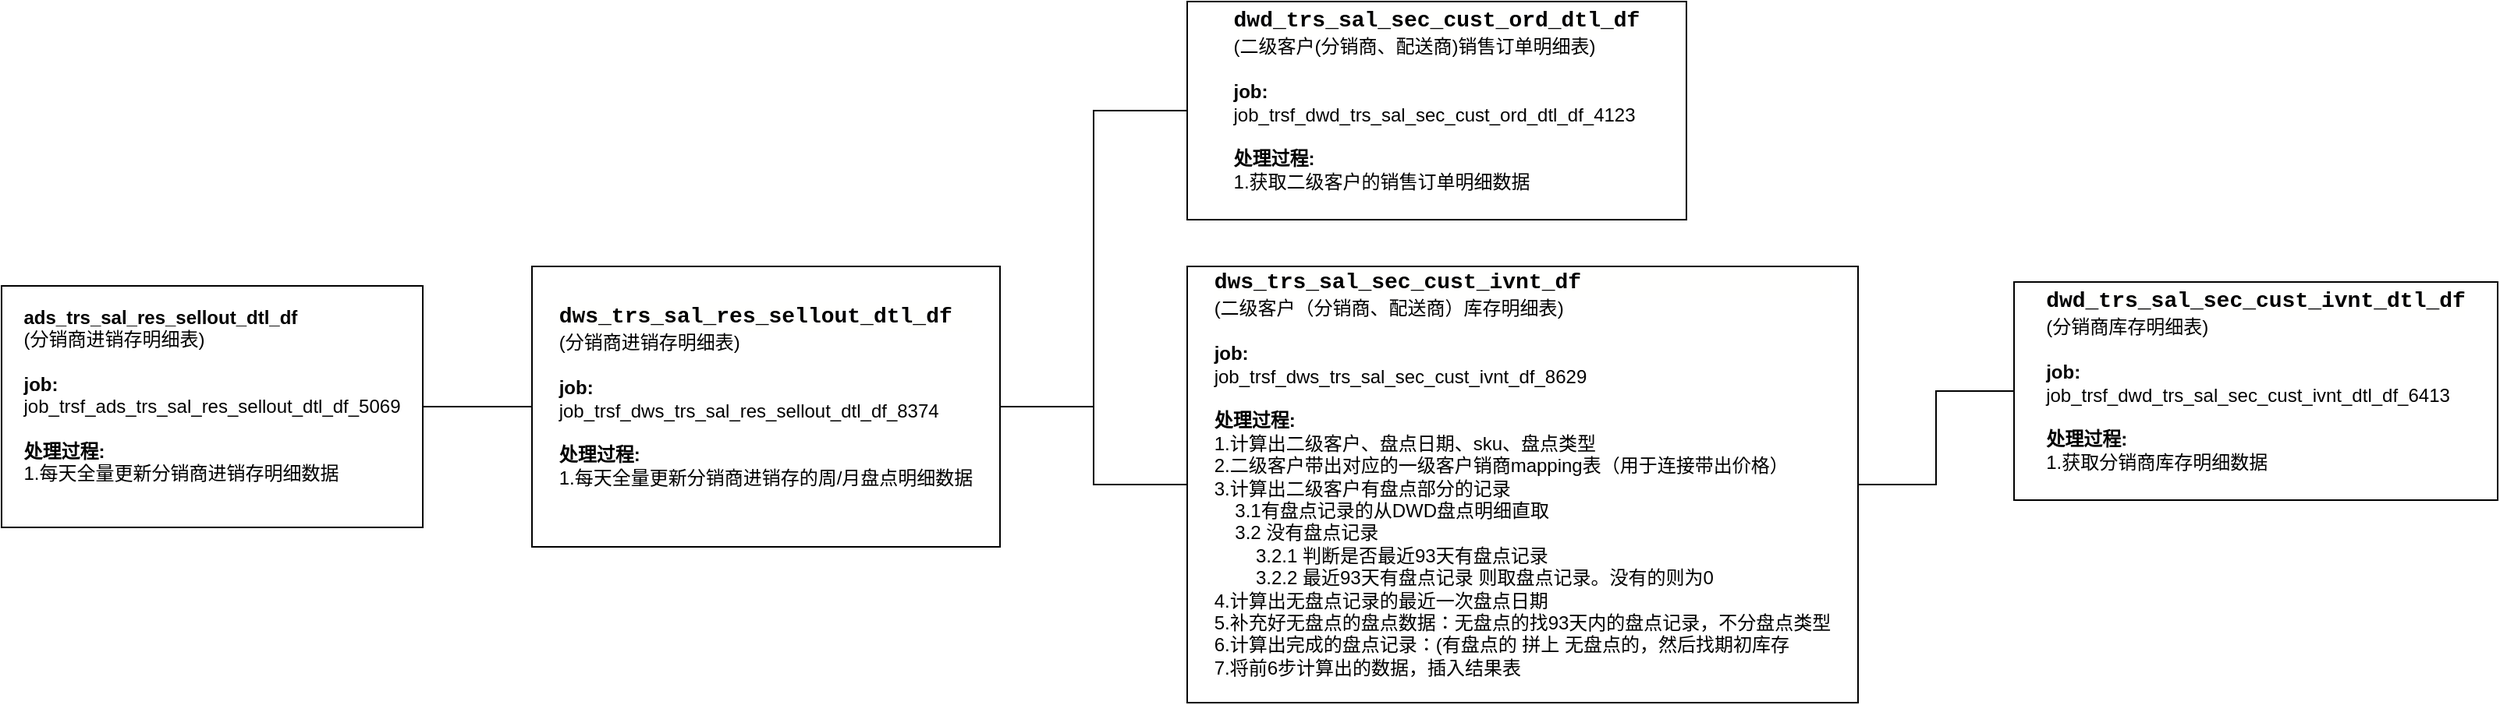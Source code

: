 <mxfile version="22.1.21" type="device" pages="2">
  <diagram id="eo8aUyHeOUH-B8IR_AWz" name="第 2 页">
    <mxGraphModel dx="2501" dy="780" grid="1" gridSize="10" guides="1" tooltips="1" connect="1" arrows="1" fold="1" page="1" pageScale="1" pageWidth="827" pageHeight="1169" math="0" shadow="0">
      <root>
        <mxCell id="0" />
        <mxCell id="1" parent="0" />
        <mxCell id="nkBGkOsbmCvhORCx466J-2" value="" style="edgeStyle=elbowEdgeStyle;rounded=0;orthogonalLoop=1;jettySize=auto;html=1;elbow=horizontal;startArrow=none;endArrow=none;" edge="1" parent="1" source="eoANN8R2HbQMCdnrzz6L-1" target="nkBGkOsbmCvhORCx466J-1">
          <mxGeometry relative="1" as="geometry" />
        </mxCell>
        <UserObject label="&lt;div style=&quot;text-align: left;&quot;&gt;&lt;b&gt;ads_trs_sal_res_sellout_dtl_df&lt;/b&gt;&lt;br&gt;&lt;/div&gt;&lt;div style=&quot;text-align: left;&quot;&gt;(分销商进销存明细表&lt;span style=&quot;background-color: initial;&quot;&gt;)&lt;/span&gt;&lt;br&gt;&lt;/div&gt;&lt;div style=&quot;text-align: left;&quot;&gt;&lt;br&gt;&lt;/div&gt;&lt;div style=&quot;text-align: left;&quot;&gt;&lt;b style=&quot;background-color: initial;&quot;&gt;job:&lt;/b&gt;&lt;/div&gt;&lt;div style=&quot;text-align: left;&quot;&gt;job_trsf_ads_trs_sal_res_sellout_dtl_df_5069&lt;br&gt;&lt;/div&gt;&lt;div style=&quot;text-align: left;&quot;&gt;&lt;br&gt;&lt;/div&gt;&lt;div style=&quot;font-weight: bold; text-align: left;&quot;&gt;&lt;b style=&quot;background-color: initial;&quot;&gt;处理过程:&lt;/b&gt;&lt;/div&gt;&lt;div style=&quot;text-align: left;&quot;&gt;1.每天全量更新分销商进销存明细数据&lt;/div&gt;&lt;div style=&quot;text-align: left;&quot;&gt;&lt;br&gt;&lt;/div&gt;" treeRoot="1" id="eoANN8R2HbQMCdnrzz6L-1">
          <mxCell style="whiteSpace=wrap;html=1;align=center;treeFolding=1;treeMoving=1;newEdgeStyle={&quot;edgeStyle&quot;:&quot;elbowEdgeStyle&quot;,&quot;startArrow&quot;:&quot;none&quot;,&quot;endArrow&quot;:&quot;none&quot;};" vertex="1" parent="1">
            <mxGeometry x="-150" y="262.5" width="270" height="155" as="geometry" />
          </mxCell>
        </UserObject>
        <mxCell id="nkBGkOsbmCvhORCx466J-4" value="" style="edgeStyle=elbowEdgeStyle;rounded=0;orthogonalLoop=1;jettySize=auto;html=1;elbow=horizontal;startArrow=none;endArrow=none;" edge="1" parent="1" source="nkBGkOsbmCvhORCx466J-1" target="nkBGkOsbmCvhORCx466J-3">
          <mxGeometry relative="1" as="geometry" />
        </mxCell>
        <mxCell id="nkBGkOsbmCvhORCx466J-8" style="edgeStyle=elbowEdgeStyle;rounded=0;orthogonalLoop=1;jettySize=auto;html=1;startArrow=none;endArrow=none;exitX=1;exitY=0.5;exitDx=0;exitDy=0;" edge="1" parent="1" source="nkBGkOsbmCvhORCx466J-1" target="nkBGkOsbmCvhORCx466J-5">
          <mxGeometry relative="1" as="geometry" />
        </mxCell>
        <UserObject label="&lt;div style=&quot;text-align: left;&quot;&gt;&lt;div style=&quot;background-color: rgb(255, 255, 254); font-family: Consolas, &amp;quot;Courier New&amp;quot;, monospace; font-size: 14px; line-height: 19px;&quot;&gt;&lt;b&gt;dws_trs_sal_res_sellout_dtl_df&lt;/b&gt;&lt;/div&gt;&lt;/div&gt;&lt;div style=&quot;text-align: left;&quot;&gt;(分销商进销存明细表&lt;span style=&quot;background-color: initial;&quot;&gt;)&lt;/span&gt;&lt;br&gt;&lt;/div&gt;&lt;div style=&quot;text-align: left;&quot;&gt;&lt;br&gt;&lt;/div&gt;&lt;div style=&quot;text-align: left;&quot;&gt;&lt;b style=&quot;background-color: initial;&quot;&gt;job:&lt;/b&gt;&lt;/div&gt;&lt;div style=&quot;text-align: left;&quot;&gt;job_trsf_dws_trs_sal_res_sellout_dtl_df_8374&lt;br&gt;&lt;/div&gt;&lt;div style=&quot;text-align: left;&quot;&gt;&lt;br&gt;&lt;/div&gt;&lt;div style=&quot;font-weight: bold; text-align: left;&quot;&gt;&lt;b style=&quot;background-color: initial;&quot;&gt;处理过程:&lt;/b&gt;&lt;/div&gt;&lt;div style=&quot;text-align: left;&quot;&gt;1.每天全量更新分销商进销存的周/月盘点明细数据&lt;/div&gt;&lt;div style=&quot;text-align: left;&quot;&gt;&lt;br&gt;&lt;/div&gt;" treeRoot="1" id="nkBGkOsbmCvhORCx466J-1">
          <mxCell style="whiteSpace=wrap;html=1;align=center;treeFolding=1;treeMoving=1;newEdgeStyle={&quot;edgeStyle&quot;:&quot;elbowEdgeStyle&quot;,&quot;startArrow&quot;:&quot;none&quot;,&quot;endArrow&quot;:&quot;none&quot;};" vertex="1" parent="1">
            <mxGeometry x="190" y="250" width="300" height="180" as="geometry" />
          </mxCell>
        </UserObject>
        <UserObject label="&lt;div style=&quot;text-align: left;&quot;&gt;&lt;div style=&quot;background-color: rgb(255, 255, 254); font-family: Consolas, &amp;quot;Courier New&amp;quot;, monospace; font-size: 14px; line-height: 19px;&quot;&gt;&lt;div style=&quot;line-height: 19px;&quot;&gt;&lt;b&gt;dwd_trs_sal_sec_cust_ord_dtl_df&lt;/b&gt;&lt;/div&gt;&lt;/div&gt;&lt;/div&gt;&lt;div style=&quot;text-align: left;&quot;&gt;(二级客户(分销商、配送商)销售订单明细表&lt;span style=&quot;background-color: initial;&quot;&gt;)&lt;/span&gt;&lt;br&gt;&lt;/div&gt;&lt;div style=&quot;text-align: left;&quot;&gt;&lt;br&gt;&lt;/div&gt;&lt;div style=&quot;text-align: left;&quot;&gt;&lt;b style=&quot;background-color: initial;&quot;&gt;job:&lt;/b&gt;&lt;/div&gt;&lt;div style=&quot;text-align: left;&quot;&gt;job_trsf_dwd_trs_sal_sec_cust_ord_dtl_df_4123&lt;br&gt;&lt;/div&gt;&lt;div style=&quot;text-align: left;&quot;&gt;&lt;br&gt;&lt;/div&gt;&lt;div style=&quot;font-weight: bold; text-align: left;&quot;&gt;&lt;b style=&quot;background-color: initial;&quot;&gt;处理过程:&lt;/b&gt;&lt;/div&gt;&lt;div style=&quot;text-align: left;&quot;&gt;1.获取二级客户的销售订单明细数据&lt;/div&gt;&lt;div style=&quot;text-align: left;&quot;&gt;&lt;br&gt;&lt;/div&gt;" treeRoot="1" id="nkBGkOsbmCvhORCx466J-3">
          <mxCell style="whiteSpace=wrap;html=1;align=center;treeFolding=1;treeMoving=1;newEdgeStyle={&quot;edgeStyle&quot;:&quot;elbowEdgeStyle&quot;,&quot;startArrow&quot;:&quot;none&quot;,&quot;endArrow&quot;:&quot;none&quot;};" vertex="1" parent="1">
            <mxGeometry x="610" y="80" width="320" height="140" as="geometry" />
          </mxCell>
        </UserObject>
        <mxCell id="nkBGkOsbmCvhORCx466J-10" value="" style="edgeStyle=elbowEdgeStyle;rounded=0;orthogonalLoop=1;jettySize=auto;html=1;elbow=horizontal;startArrow=none;endArrow=none;" edge="1" parent="1" source="nkBGkOsbmCvhORCx466J-5" target="nkBGkOsbmCvhORCx466J-9">
          <mxGeometry relative="1" as="geometry" />
        </mxCell>
        <UserObject label="&lt;div style=&quot;text-align: left;&quot;&gt;&lt;div style=&quot;background-color: rgb(255, 255, 254); font-family: Consolas, &amp;quot;Courier New&amp;quot;, monospace; font-size: 14px; line-height: 19px;&quot;&gt;&lt;div style=&quot;line-height: 19px;&quot;&gt;&lt;b&gt;dws_trs_sal_sec_cust_ivnt_df&lt;/b&gt;&lt;/div&gt;&lt;/div&gt;&lt;/div&gt;&lt;div style=&quot;text-align: left;&quot;&gt;(二级客户（分销商、配送商）库存明细表&lt;span style=&quot;background-color: initial;&quot;&gt;)&lt;/span&gt;&lt;br&gt;&lt;/div&gt;&lt;div style=&quot;text-align: left;&quot;&gt;&lt;br&gt;&lt;/div&gt;&lt;div style=&quot;text-align: left;&quot;&gt;&lt;b style=&quot;background-color: initial;&quot;&gt;job:&lt;/b&gt;&lt;/div&gt;&lt;div style=&quot;text-align: left;&quot;&gt;job_trsf_dws_trs_sal_sec_cust_ivnt_df_8629&lt;br&gt;&lt;/div&gt;&lt;div style=&quot;text-align: left;&quot;&gt;&lt;br&gt;&lt;/div&gt;&lt;div style=&quot;font-weight: bold; text-align: left;&quot;&gt;&lt;b style=&quot;background-color: initial;&quot;&gt;处理过程:&lt;/b&gt;&lt;/div&gt;&lt;div style=&quot;text-align: left;&quot;&gt;1.计算出二级客户、盘点日期、sku、盘点类型&lt;/div&gt;&lt;div style=&quot;text-align: left;&quot;&gt;2.二级客户带出对应的一级客户销商mapping表（用于连接带出价格）&lt;/div&gt;&lt;div style=&quot;text-align: left;&quot;&gt;3.计算出二级客户有盘点部分的记录&lt;/div&gt;&lt;div style=&quot;text-align: left;&quot;&gt;&amp;nbsp; &amp;nbsp; 3.1有盘点记录的从DWD盘点明细直取&lt;/div&gt;&lt;div style=&quot;text-align: left;&quot;&gt;&amp;nbsp; &amp;nbsp; 3.2 没有盘点记录&lt;/div&gt;&lt;div style=&quot;text-align: left;&quot;&gt;&amp;nbsp; &amp;nbsp; &amp;nbsp; &amp;nbsp; 3.2.1&amp;nbsp;判断是否最近93天有盘点记录&lt;/div&gt;&lt;div style=&quot;text-align: left;&quot;&gt;&amp;nbsp; &amp;nbsp; &amp;nbsp; &amp;nbsp; 3.2.2&amp;nbsp;最近93天有盘点记录&amp;nbsp;则取盘点记录。没有的则为0&lt;/div&gt;&lt;div style=&quot;text-align: left;&quot;&gt;4.计算出无盘点记录的最近一次盘点日期&lt;/div&gt;&lt;div style=&quot;text-align: left;&quot;&gt;5.补充好无盘点的盘点数据：无盘点的找93天内的盘点记录，不分盘点类型&lt;/div&gt;&lt;div style=&quot;text-align: left;&quot;&gt;6.计算出完成的盘点记录：(有盘点的&amp;nbsp;拼上&amp;nbsp;无盘点的，然后找期初库存&lt;/div&gt;&lt;div style=&quot;text-align: left;&quot;&gt;7.将前6步计算出的数据，插入结果表&lt;/div&gt;&lt;div style=&quot;text-align: left;&quot;&gt;&lt;br&gt;&lt;/div&gt;" treeRoot="1" id="nkBGkOsbmCvhORCx466J-5">
          <mxCell style="whiteSpace=wrap;html=1;align=center;treeFolding=1;treeMoving=1;newEdgeStyle={&quot;edgeStyle&quot;:&quot;elbowEdgeStyle&quot;,&quot;startArrow&quot;:&quot;none&quot;,&quot;endArrow&quot;:&quot;none&quot;};" vertex="1" parent="1">
            <mxGeometry x="610" y="250" width="430" height="280" as="geometry" />
          </mxCell>
        </UserObject>
        <UserObject label="&lt;div style=&quot;text-align: left;&quot;&gt;&lt;div style=&quot;background-color: rgb(255, 255, 254); font-family: Consolas, &amp;quot;Courier New&amp;quot;, monospace; font-size: 14px; line-height: 19px;&quot;&gt;&lt;div style=&quot;line-height: 19px;&quot;&gt;&lt;div style=&quot;line-height: 19px;&quot;&gt;&lt;b&gt;dwd_trs_sal_sec_cust_ivnt_dtl_df&lt;/b&gt;&lt;/div&gt;&lt;/div&gt;&lt;/div&gt;&lt;/div&gt;&lt;div style=&quot;text-align: left;&quot;&gt;(分销商库存明细表&lt;span style=&quot;background-color: initial;&quot;&gt;)&lt;/span&gt;&lt;br&gt;&lt;/div&gt;&lt;div style=&quot;text-align: left;&quot;&gt;&lt;br&gt;&lt;/div&gt;&lt;div style=&quot;text-align: left;&quot;&gt;&lt;b style=&quot;background-color: initial;&quot;&gt;job:&lt;/b&gt;&lt;/div&gt;&lt;div style=&quot;text-align: left;&quot;&gt;job_trsf_dwd_trs_sal_sec_cust_ivnt_dtl_df_6413&lt;br&gt;&lt;/div&gt;&lt;div style=&quot;text-align: left;&quot;&gt;&lt;br&gt;&lt;/div&gt;&lt;div style=&quot;font-weight: bold; text-align: left;&quot;&gt;&lt;b style=&quot;background-color: initial;&quot;&gt;处理过程:&lt;/b&gt;&lt;/div&gt;&lt;div style=&quot;text-align: left;&quot;&gt;1.获取分销商库存明细数据&lt;/div&gt;&lt;div style=&quot;text-align: left;&quot;&gt;&lt;br&gt;&lt;/div&gt;" treeRoot="1" id="nkBGkOsbmCvhORCx466J-9">
          <mxCell style="whiteSpace=wrap;html=1;align=center;treeFolding=1;treeMoving=1;newEdgeStyle={&quot;edgeStyle&quot;:&quot;elbowEdgeStyle&quot;,&quot;startArrow&quot;:&quot;none&quot;,&quot;endArrow&quot;:&quot;none&quot;};" vertex="1" parent="1">
            <mxGeometry x="1140" y="260" width="310" height="140" as="geometry" />
          </mxCell>
        </UserObject>
      </root>
    </mxGraphModel>
  </diagram>
  <diagram id="_9YURZNCWBRC0vyWyw2p" name="第 3 页">
    <mxGraphModel dx="2501" dy="780" grid="1" gridSize="10" guides="1" tooltips="1" connect="1" arrows="1" fold="1" page="1" pageScale="1" pageWidth="827" pageHeight="1169" math="0" shadow="0">
      <root>
        <mxCell id="0" />
        <mxCell id="1" parent="0" />
        <mxCell id="EZ1w0V31XxUtIMNnz39c-3" value="" style="edgeStyle=elbowEdgeStyle;rounded=0;orthogonalLoop=1;jettySize=auto;html=1;elbow=horizontal;startArrow=none;endArrow=none;" edge="1" parent="1" source="EZ1w0V31XxUtIMNnz39c-1" target="EZ1w0V31XxUtIMNnz39c-2">
          <mxGeometry relative="1" as="geometry" />
        </mxCell>
        <UserObject label="&lt;div style=&quot;text-align: left;&quot;&gt;&lt;b&gt;ads_trs_sal_res_acvy_df&lt;/b&gt;&lt;br&gt;&lt;/div&gt;&lt;div style=&quot;text-align: left;&quot;&gt;(分销商活跃情况汇总表&lt;span style=&quot;background-color: initial;&quot;&gt;)&lt;/span&gt;&lt;br&gt;&lt;/div&gt;&lt;div style=&quot;text-align: left;&quot;&gt;&lt;br&gt;&lt;/div&gt;&lt;div style=&quot;text-align: left;&quot;&gt;&lt;b style=&quot;background-color: initial;&quot;&gt;job:&lt;/b&gt;&lt;/div&gt;&lt;div style=&quot;text-align: left;&quot;&gt;job_trsf_ads_trs_sal_res_acvy_df_7026&lt;br&gt;&lt;/div&gt;&lt;div style=&quot;text-align: left;&quot;&gt;&lt;br&gt;&lt;/div&gt;&lt;div style=&quot;font-weight: bold; text-align: left;&quot;&gt;&lt;b style=&quot;background-color: initial;&quot;&gt;处理过程:&lt;/b&gt;&lt;/div&gt;&lt;div style=&quot;text-align: left;&quot;&gt;1.获取分销商活跃情况汇总数据&lt;/div&gt;&lt;div style=&quot;text-align: left;&quot;&gt;&lt;br&gt;&lt;/div&gt;" treeRoot="1" id="EZ1w0V31XxUtIMNnz39c-1">
          <mxCell style="whiteSpace=wrap;html=1;align=center;treeFolding=1;treeMoving=1;newEdgeStyle={&quot;edgeStyle&quot;:&quot;elbowEdgeStyle&quot;,&quot;startArrow&quot;:&quot;none&quot;,&quot;endArrow&quot;:&quot;none&quot;};" vertex="1" parent="1">
            <mxGeometry x="-390" y="210" width="280" height="155" as="geometry" />
          </mxCell>
        </UserObject>
        <mxCell id="EZ1w0V31XxUtIMNnz39c-5" value="" style="edgeStyle=elbowEdgeStyle;rounded=0;orthogonalLoop=1;jettySize=auto;html=1;elbow=horizontal;startArrow=none;endArrow=none;entryX=0;entryY=0.5;entryDx=0;entryDy=0;" edge="1" parent="1" source="EZ1w0V31XxUtIMNnz39c-2" target="B6NrTU1a6n8V-Rs-pER6-1">
          <mxGeometry relative="1" as="geometry">
            <mxPoint x="330" y="287.5" as="targetPoint" />
          </mxGeometry>
        </mxCell>
        <UserObject label="&lt;div style=&quot;text-align: left;&quot;&gt;&lt;div style=&quot;background-color: rgb(255, 255, 254); font-family: Consolas, &amp;quot;Courier New&amp;quot;, monospace; font-size: 14px; line-height: 19px;&quot;&gt;&lt;b&gt;dws_trs_sal_res_acvy_df&lt;/b&gt;&lt;/div&gt;&lt;/div&gt;&lt;div style=&quot;text-align: left;&quot;&gt;(分销商活跃情况汇总表&lt;span style=&quot;background-color: initial;&quot;&gt;)&lt;/span&gt;&lt;br&gt;&lt;/div&gt;&lt;div style=&quot;text-align: left;&quot;&gt;&lt;br&gt;&lt;/div&gt;&lt;div style=&quot;text-align: left;&quot;&gt;&lt;b style=&quot;background-color: initial;&quot;&gt;job:&lt;/b&gt;&lt;/div&gt;&lt;div style=&quot;text-align: left;&quot;&gt;job_trsf_dws_trs_sal_res_acvy_df_5573&lt;br&gt;&lt;/div&gt;&lt;div style=&quot;text-align: left;&quot;&gt;&lt;br&gt;&lt;/div&gt;&lt;div style=&quot;font-weight: bold; text-align: left;&quot;&gt;&lt;b style=&quot;background-color: initial;&quot;&gt;处理过程:&lt;/b&gt;&lt;/div&gt;&lt;div style=&quot;text-align: left;&quot;&gt;1.计算出二级客户类型为reseller下不同销售大区、地区、成本中心、办事处、客户组、片区下的盘点类型、分销商数量、活跃数的汇总数据&lt;/div&gt;&lt;div style=&quot;text-align: left;&quot;&gt;&lt;br&gt;&lt;/div&gt;" treeRoot="1" id="EZ1w0V31XxUtIMNnz39c-2">
          <mxCell style="whiteSpace=wrap;html=1;align=center;treeFolding=1;treeMoving=1;newEdgeStyle={&quot;edgeStyle&quot;:&quot;elbowEdgeStyle&quot;,&quot;startArrow&quot;:&quot;none&quot;,&quot;endArrow&quot;:&quot;none&quot;};" vertex="1" parent="1">
            <mxGeometry x="-30" y="210" width="280" height="155" as="geometry" />
          </mxCell>
        </UserObject>
        <UserObject label="&lt;div style=&quot;text-align: left;&quot;&gt;&lt;div style=&quot;background-color: rgb(255, 255, 254); font-family: Consolas, &amp;quot;Courier New&amp;quot;, monospace; font-size: 14px; line-height: 19px;&quot;&gt;&lt;div style=&quot;line-height: 19px;&quot;&gt;&lt;b&gt;dwd_trs_sal_sec_cust_ord_dtl_df&lt;/b&gt;&lt;/div&gt;&lt;/div&gt;&lt;/div&gt;&lt;div style=&quot;text-align: left;&quot;&gt;(二级客户(分销商、配送商)销售订单明细表&lt;span style=&quot;background-color: initial;&quot;&gt;)&lt;/span&gt;&lt;br&gt;&lt;/div&gt;&lt;div style=&quot;text-align: left;&quot;&gt;&lt;br&gt;&lt;/div&gt;&lt;div style=&quot;text-align: left;&quot;&gt;&lt;b style=&quot;background-color: initial;&quot;&gt;job:&lt;/b&gt;&lt;/div&gt;&lt;div style=&quot;text-align: left;&quot;&gt;job_trsf_dwd_trs_sal_sec_cust_ord_dtl_df_4123&lt;br&gt;&lt;/div&gt;&lt;div style=&quot;text-align: left;&quot;&gt;&lt;br&gt;&lt;/div&gt;&lt;div style=&quot;font-weight: bold; text-align: left;&quot;&gt;&lt;b style=&quot;background-color: initial;&quot;&gt;处理过程:&lt;/b&gt;&lt;/div&gt;&lt;div style=&quot;text-align: left;&quot;&gt;1.获取二级客户的销售订单明细数据&lt;/div&gt;&lt;div style=&quot;text-align: left;&quot;&gt;&lt;br&gt;&lt;/div&gt;" treeRoot="1" id="B6NrTU1a6n8V-Rs-pER6-1">
          <mxCell style="whiteSpace=wrap;html=1;align=center;treeFolding=1;treeMoving=1;newEdgeStyle={&quot;edgeStyle&quot;:&quot;elbowEdgeStyle&quot;,&quot;startArrow&quot;:&quot;none&quot;,&quot;endArrow&quot;:&quot;none&quot;};" vertex="1" parent="1">
            <mxGeometry x="460" y="217.5" width="320" height="140" as="geometry" />
          </mxCell>
        </UserObject>
      </root>
    </mxGraphModel>
  </diagram>
</mxfile>
